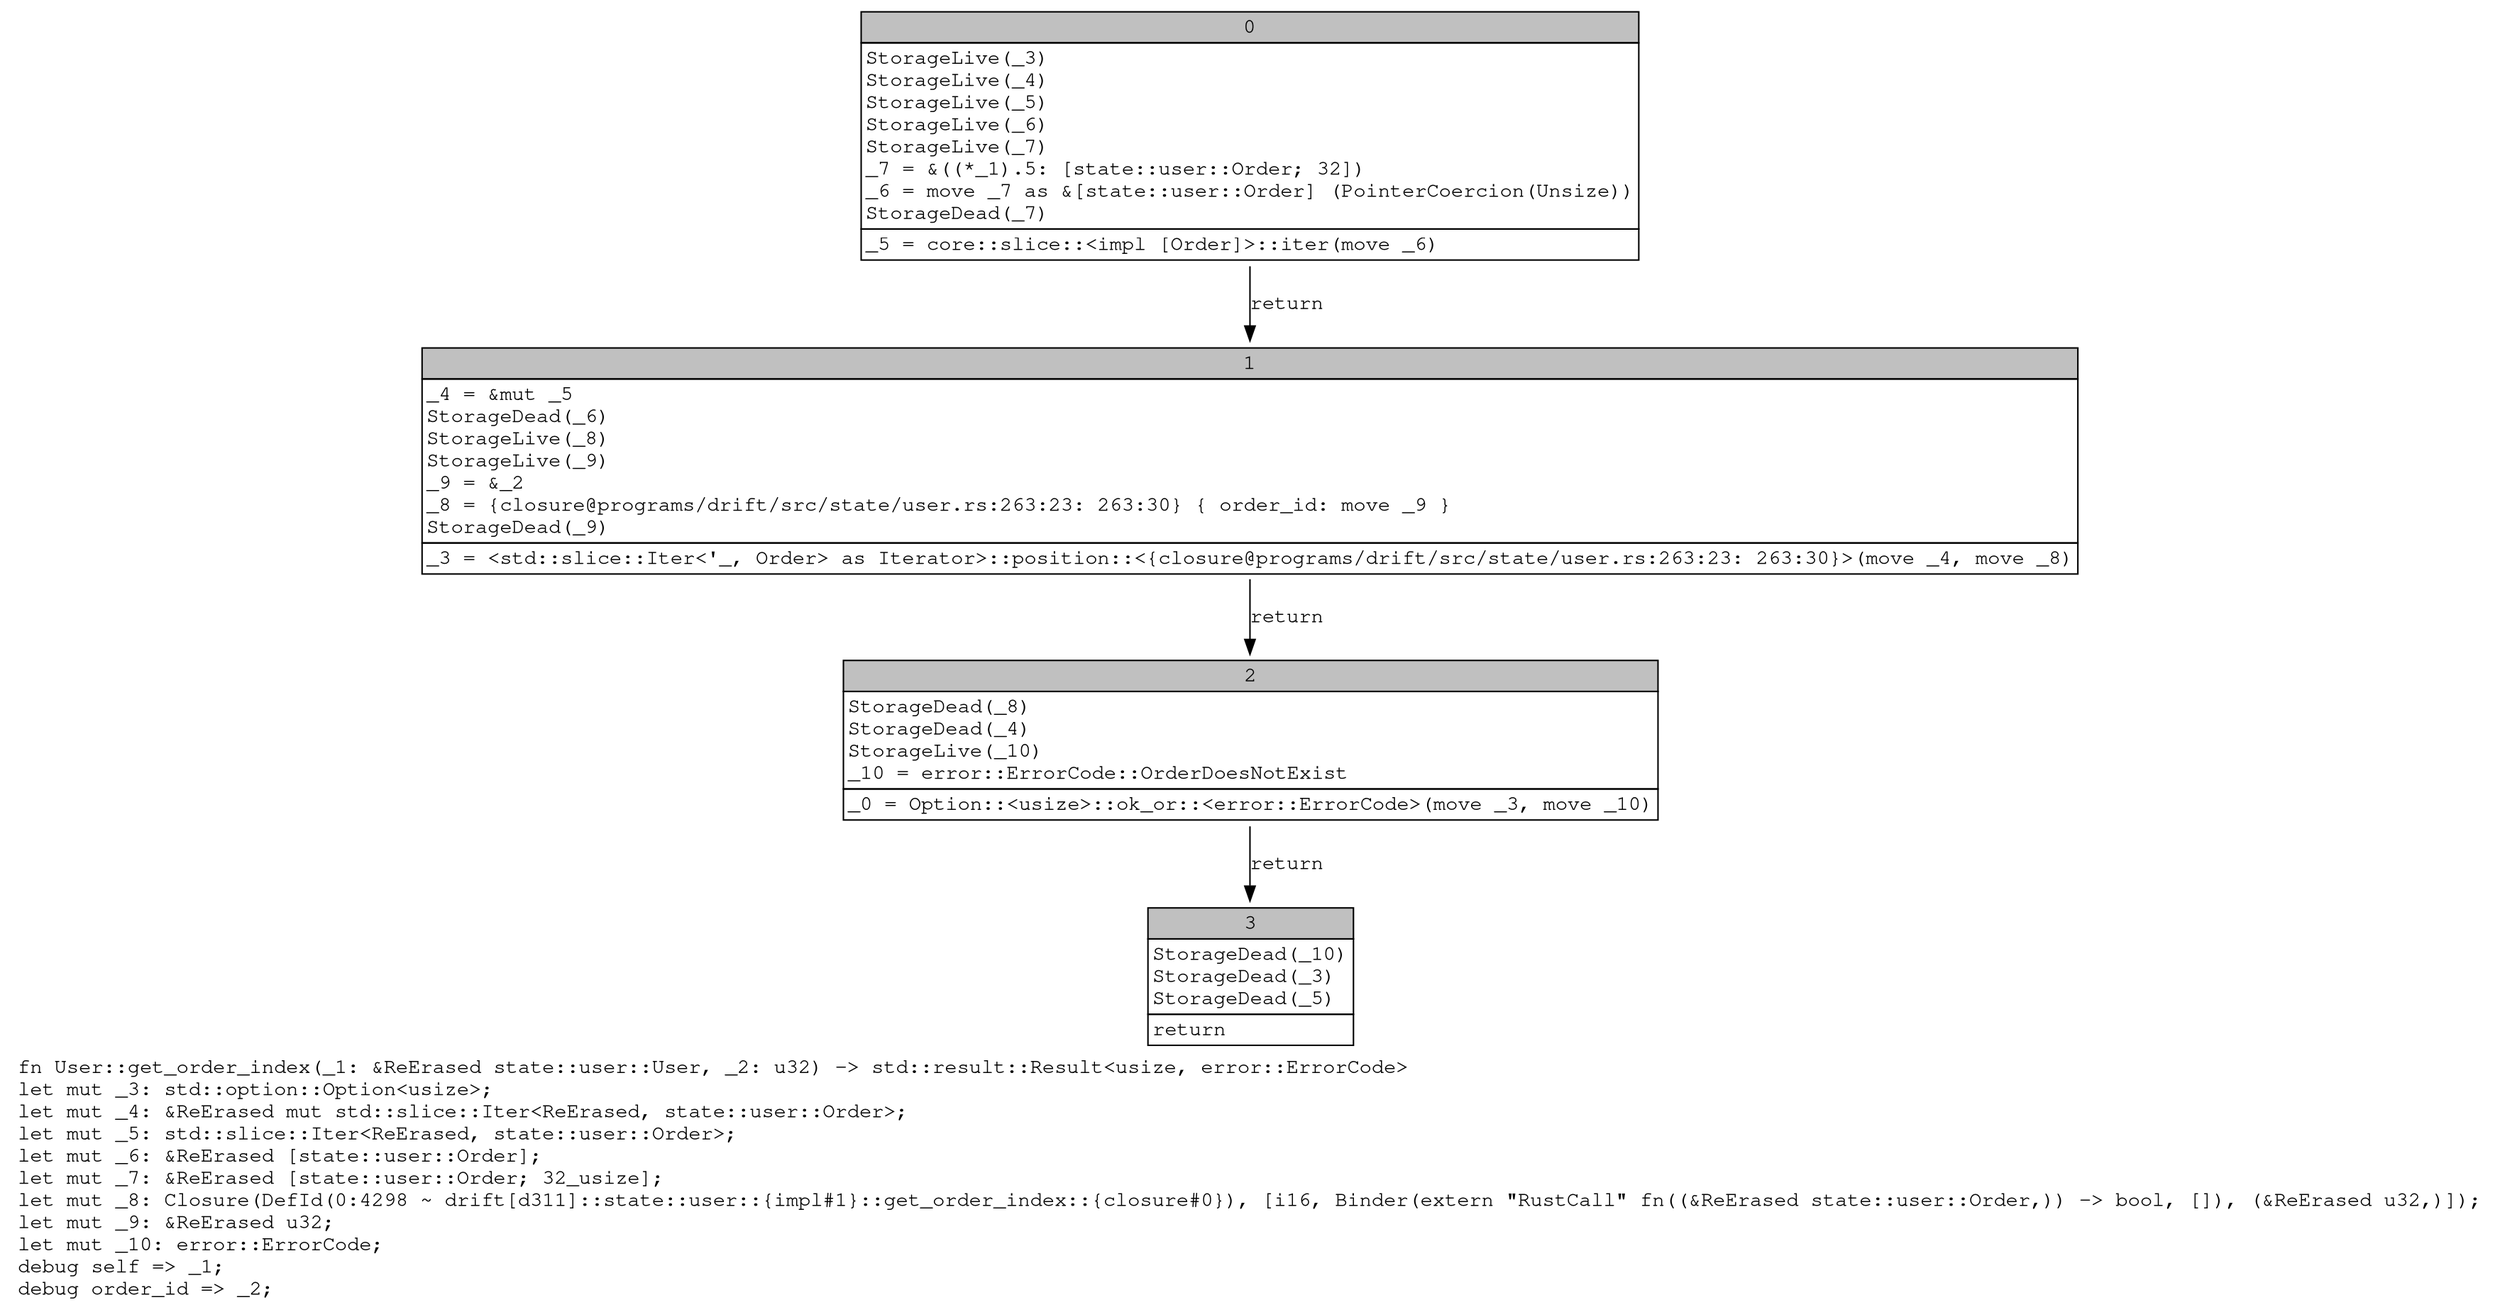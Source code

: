 digraph Mir_0_4297 {
    graph [fontname="Courier, monospace"];
    node [fontname="Courier, monospace"];
    edge [fontname="Courier, monospace"];
    label=<fn User::get_order_index(_1: &amp;ReErased state::user::User, _2: u32) -&gt; std::result::Result&lt;usize, error::ErrorCode&gt;<br align="left"/>let mut _3: std::option::Option&lt;usize&gt;;<br align="left"/>let mut _4: &amp;ReErased mut std::slice::Iter&lt;ReErased, state::user::Order&gt;;<br align="left"/>let mut _5: std::slice::Iter&lt;ReErased, state::user::Order&gt;;<br align="left"/>let mut _6: &amp;ReErased [state::user::Order];<br align="left"/>let mut _7: &amp;ReErased [state::user::Order; 32_usize];<br align="left"/>let mut _8: Closure(DefId(0:4298 ~ drift[d311]::state::user::{impl#1}::get_order_index::{closure#0}), [i16, Binder(extern &quot;RustCall&quot; fn((&amp;ReErased state::user::Order,)) -&gt; bool, []), (&amp;ReErased u32,)]);<br align="left"/>let mut _9: &amp;ReErased u32;<br align="left"/>let mut _10: error::ErrorCode;<br align="left"/>debug self =&gt; _1;<br align="left"/>debug order_id =&gt; _2;<br align="left"/>>;
    bb0__0_4297 [shape="none", label=<<table border="0" cellborder="1" cellspacing="0"><tr><td bgcolor="gray" align="center" colspan="1">0</td></tr><tr><td align="left" balign="left">StorageLive(_3)<br/>StorageLive(_4)<br/>StorageLive(_5)<br/>StorageLive(_6)<br/>StorageLive(_7)<br/>_7 = &amp;((*_1).5: [state::user::Order; 32])<br/>_6 = move _7 as &amp;[state::user::Order] (PointerCoercion(Unsize))<br/>StorageDead(_7)<br/></td></tr><tr><td align="left">_5 = core::slice::&lt;impl [Order]&gt;::iter(move _6)</td></tr></table>>];
    bb1__0_4297 [shape="none", label=<<table border="0" cellborder="1" cellspacing="0"><tr><td bgcolor="gray" align="center" colspan="1">1</td></tr><tr><td align="left" balign="left">_4 = &amp;mut _5<br/>StorageDead(_6)<br/>StorageLive(_8)<br/>StorageLive(_9)<br/>_9 = &amp;_2<br/>_8 = {closure@programs/drift/src/state/user.rs:263:23: 263:30} { order_id: move _9 }<br/>StorageDead(_9)<br/></td></tr><tr><td align="left">_3 = &lt;std::slice::Iter&lt;'_, Order&gt; as Iterator&gt;::position::&lt;{closure@programs/drift/src/state/user.rs:263:23: 263:30}&gt;(move _4, move _8)</td></tr></table>>];
    bb2__0_4297 [shape="none", label=<<table border="0" cellborder="1" cellspacing="0"><tr><td bgcolor="gray" align="center" colspan="1">2</td></tr><tr><td align="left" balign="left">StorageDead(_8)<br/>StorageDead(_4)<br/>StorageLive(_10)<br/>_10 = error::ErrorCode::OrderDoesNotExist<br/></td></tr><tr><td align="left">_0 = Option::&lt;usize&gt;::ok_or::&lt;error::ErrorCode&gt;(move _3, move _10)</td></tr></table>>];
    bb3__0_4297 [shape="none", label=<<table border="0" cellborder="1" cellspacing="0"><tr><td bgcolor="gray" align="center" colspan="1">3</td></tr><tr><td align="left" balign="left">StorageDead(_10)<br/>StorageDead(_3)<br/>StorageDead(_5)<br/></td></tr><tr><td align="left">return</td></tr></table>>];
    bb0__0_4297 -> bb1__0_4297 [label="return"];
    bb1__0_4297 -> bb2__0_4297 [label="return"];
    bb2__0_4297 -> bb3__0_4297 [label="return"];
}
